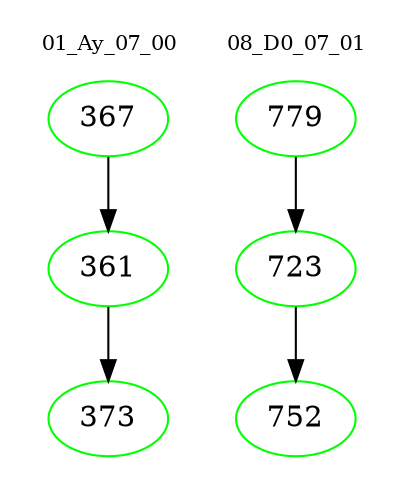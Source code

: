 digraph{
subgraph cluster_0 {
color = white
label = "01_Ay_07_00";
fontsize=10;
T0_367 [label="367", color="green"]
T0_367 -> T0_361 [color="black"]
T0_361 [label="361", color="green"]
T0_361 -> T0_373 [color="black"]
T0_373 [label="373", color="green"]
}
subgraph cluster_1 {
color = white
label = "08_D0_07_01";
fontsize=10;
T1_779 [label="779", color="green"]
T1_779 -> T1_723 [color="black"]
T1_723 [label="723", color="green"]
T1_723 -> T1_752 [color="black"]
T1_752 [label="752", color="green"]
}
}
